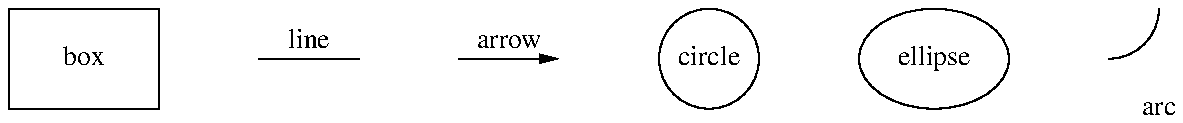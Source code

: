 .PS
box "box";
move;
line "line" "";
move;
arrow "arrow" "";
move;
circle "circle";
move;
ellipse "ellipse";
move;
arc; down; move; "arc"
.PE
